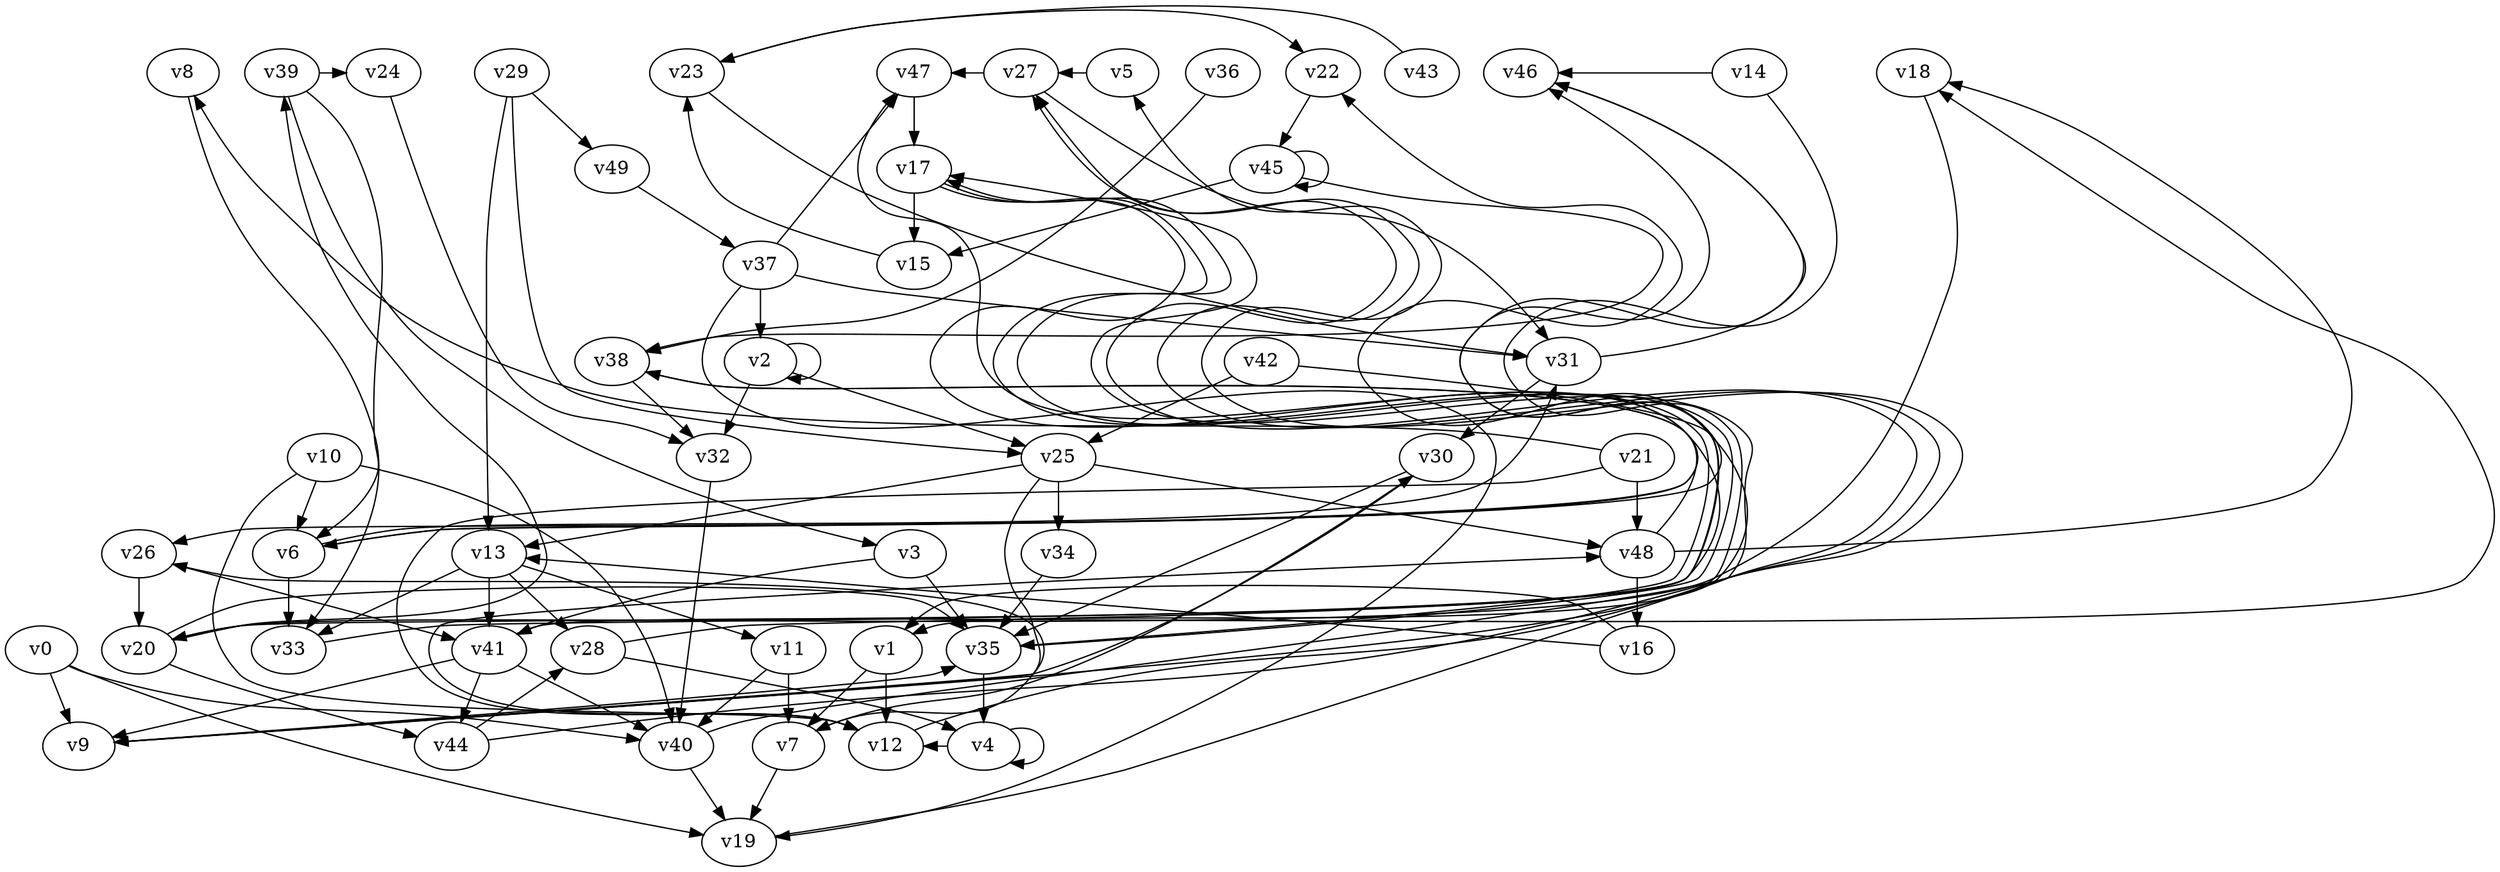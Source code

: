 // Benchmark game 65 - 50 vertices
digraph G {
    v0 [name="v0", player=0];
    v1 [name="v1", player=0, target=1];
    v2 [name="v2", player=0];
    v3 [name="v3", player=1];
    v4 [name="v4", player=1];
    v5 [name="v5", player=0];
    v6 [name="v6", player=1, target=1];
    v7 [name="v7", player=0];
    v8 [name="v8", player=1];
    v9 [name="v9", player=0, target=1];
    v10 [name="v10", player=0];
    v11 [name="v11", player=1, target=1];
    v12 [name="v12", player=1];
    v13 [name="v13", player=0, target=1];
    v14 [name="v14", player=1];
    v15 [name="v15", player=1];
    v16 [name="v16", player=1];
    v17 [name="v17", player=1];
    v18 [name="v18", player=1];
    v19 [name="v19", player=1];
    v20 [name="v20", player=1];
    v21 [name="v21", player=1];
    v22 [name="v22", player=1];
    v23 [name="v23", player=1];
    v24 [name="v24", player=0];
    v25 [name="v25", player=0];
    v26 [name="v26", player=0];
    v27 [name="v27", player=0];
    v28 [name="v28", player=1];
    v29 [name="v29", player=1];
    v30 [name="v30", player=1];
    v31 [name="v31", player=1];
    v32 [name="v32", player=1];
    v33 [name="v33", player=1];
    v34 [name="v34", player=1];
    v35 [name="v35", player=1];
    v36 [name="v36", player=1];
    v37 [name="v37", player=0, target=1];
    v38 [name="v38", player=0];
    v39 [name="v39", player=1];
    v40 [name="v40", player=1];
    v41 [name="v41", player=0];
    v42 [name="v42", player=0, target=1];
    v43 [name="v43", player=1];
    v44 [name="v44", player=1];
    v45 [name="v45", player=0];
    v46 [name="v46", player=1];
    v47 [name="v47", player=1];
    v48 [name="v48", player=0, target=1];
    v49 [name="v49", player=1];

    v0 -> v9;
    v1 -> v12;
    v2 -> v25;
    v3 -> v35;
    v4 -> v12 [constraint="time == 15"];
    v5 -> v27 [constraint="time == 5"];
    v6 -> v31 [constraint="(time % 2 == 0) || (time % 4 == 2)"];
    v7 -> v30 [constraint="time % 3 == 0"];
    v8 -> v33 [constraint="time <= 11"];
    v9 -> v26 [constraint="time == 9"];
    v10 -> v40;
    v11 -> v40 [constraint="time == 19"];
    v12 -> v27 [constraint="time % 6 == 1"];
    v13 -> v33;
    v14 -> v46 [constraint="time == 4"];
    v15 -> v23 [constraint="time % 5 == 0"];
    v16 -> v1 [constraint="time == 13"];
    v17 -> v15;
    v18 -> v20 [constraint="time % 4 == 3"];
    v19 -> v17 [constraint="time % 6 == 2"];
    v20 -> v44;
    v21 -> v8 [constraint="(time >= 10) && (time <= 18)"];
    v22 -> v45 [constraint="time % 3 == 0"];
    v23 -> v31 [constraint="time % 2 == 1"];
    v24 -> v32 [constraint="time <= 17"];
    v25 -> v48;
    v26 -> v20;
    v27 -> v31 [constraint="time == 8"];
    v28 -> v4 [constraint="time == 6"];
    v29 -> v49;
    v30 -> v9 [constraint="time == 1"];
    v31 -> v30;
    v32 -> v40;
    v33 -> v22 [constraint="time >= 8"];
    v34 -> v35;
    v35 -> v17 [constraint="(time % 3 == 0) || (time % 5 == 0)"];
    v36 -> v38 [constraint="time % 4 == 0"];
    v37 -> v47 [constraint="time <= 21"];
    v38 -> v32;
    v39 -> v24 [constraint="time == 0"];
    v40 -> v19;
    v41 -> v9;
    v42 -> v1 [constraint="time % 5 == 0"];
    v43 -> v23 [constraint="time == 4"];
    v44 -> v28 [constraint="time % 6 == 1"];
    v45 -> v38 [constraint="time == 10"];
    v46 -> v6 [constraint="time <= 19"];
    v47 -> v17;
    v48 -> v38 [constraint="time == 5"];
    v49 -> v37;
    v1 -> v7;
    v20 -> v35 [constraint="time == 4"];
    v20 -> v46 [constraint="time == 0"];
    v40 -> v27 [constraint="time % 5 == 1"];
    v20 -> v39 [constraint="time >= 1"];
    v41 -> v18 [constraint="time == 18"];
    v2 -> v32;
    v45 -> v45;
    v4 -> v4;
    v6 -> v33;
    v45 -> v15;
    v23 -> v22 [constraint="time == 13"];
    v21 -> v48;
    v25 -> v34;
    v26 -> v41 [constraint="time >= 12"];
    v9 -> v35 [constraint="time >= 14"];
    v13 -> v28;
    v48 -> v16;
    v3 -> v41 [constraint="time % 2 == 0"];
    v41 -> v44;
    v2 -> v2;
    v14 -> v9 [constraint="(time % 3 == 1) || (time % 4 == 2)"];
    v42 -> v25;
    v48 -> v18 [constraint="time == 13"];
    v35 -> v4;
    v37 -> v2;
    v37 -> v31;
    v44 -> v5 [constraint="time % 4 == 1"];
    v25 -> v13;
    v0 -> v40 [constraint="time >= 5"];
    v17 -> v35 [constraint="time == 12"];
    v10 -> v12 [constraint="time >= 5"];
    v21 -> v12 [constraint="time == 8"];
    v25 -> v7 [constraint="time % 5 == 0"];
    v28 -> v38 [constraint="(time >= 7) && (time <= 18)"];
    v11 -> v7;
    v6 -> v47 [constraint="time <= 11"];
    v12 -> v48 [constraint="time % 4 == 1"];
    v37 -> v19 [constraint="time == 1"];
    v41 -> v40;
    v16 -> v13 [constraint="time % 4 == 0"];
    v13 -> v11 [constraint="time <= 11"];
    v31 -> v46 [constraint="time == 10"];
    v29 -> v25 [constraint="time % 3 == 1"];
    v30 -> v35 [constraint="time % 3 == 0"];
    v39 -> v6 [constraint="time <= 5"];
    v39 -> v3 [constraint="time <= 13"];
    v0 -> v19 [constraint="time == 18"];
    v10 -> v6;
    v13 -> v41;
    v27 -> v47 [constraint="time <= 7"];
    v17 -> v26 [constraint="time % 4 == 0"];
    v7 -> v19;
    v29 -> v13;
}
